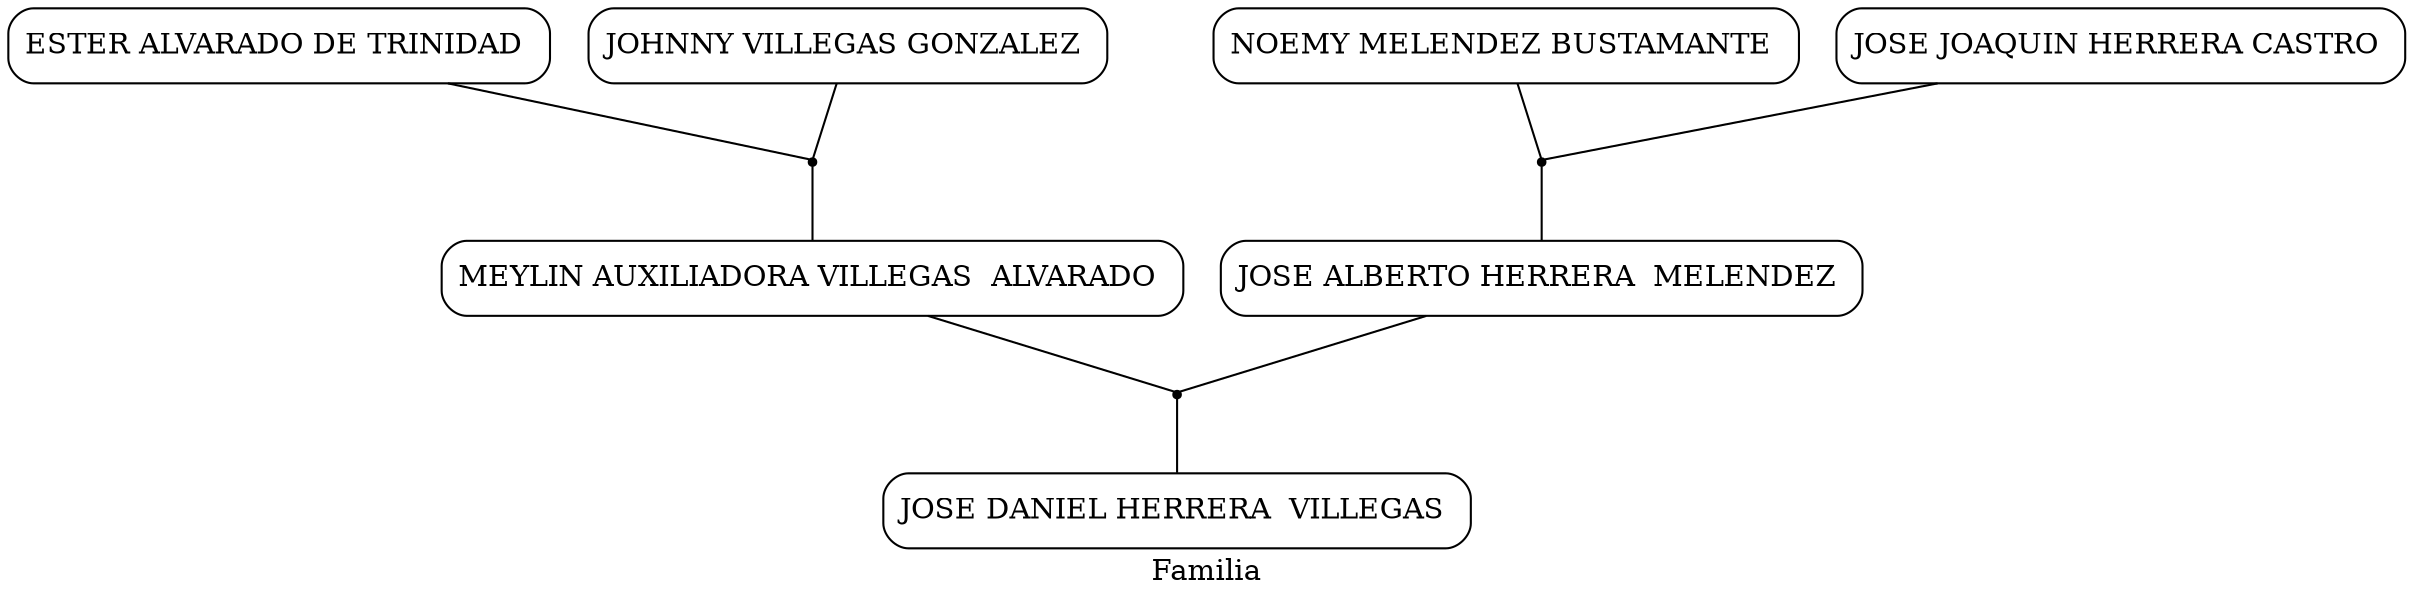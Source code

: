 strict digraph  {
	graph [diredgeconstraints=true,
		label=Familia,
		mode=ipsep,
		overlap=orthoxy,
		sep=0.5
	];
	node [shape=box,
		style=rounded
	];
	"JOSE DANIEL HERRERA  VILLEGAS MEYLIN AUXILIADORA VILLEGAS  ALVARADO JOSE ALBERTO HERRERA  MELENDEZ "	 [shape=point];
	"MEYLIN AUXILIADORA VILLEGAS  ALVARADO " -> "JOSE DANIEL HERRERA  VILLEGAS MEYLIN AUXILIADORA VILLEGAS  ALVARADO JOSE ALBERTO HERRERA  MELENDEZ "	 [arrowhead=none];
	"JOSE ALBERTO HERRERA  MELENDEZ " -> "JOSE DANIEL HERRERA  VILLEGAS MEYLIN AUXILIADORA VILLEGAS  ALVARADO JOSE ALBERTO HERRERA  MELENDEZ "	 [arrowhead=none];
	"JOSE DANIEL HERRERA  VILLEGAS MEYLIN AUXILIADORA VILLEGAS  ALVARADO JOSE ALBERTO HERRERA  MELENDEZ " -> "JOSE DANIEL HERRERA  VILLEGAS "	 [arrowhead=none];
	"MEYLIN AUXILIADORA VILLEGAS  ALVARADO ESTER ALVARADO DE TRINIDAD JOHNNY VILLEGAS GONZALEZ "	 [shape=point];
	"ESTER ALVARADO DE TRINIDAD " -> "MEYLIN AUXILIADORA VILLEGAS  ALVARADO ESTER ALVARADO DE TRINIDAD JOHNNY VILLEGAS GONZALEZ "	 [arrowhead=none];
	"JOHNNY VILLEGAS GONZALEZ " -> "MEYLIN AUXILIADORA VILLEGAS  ALVARADO ESTER ALVARADO DE TRINIDAD JOHNNY VILLEGAS GONZALEZ "	 [arrowhead=none];
	"MEYLIN AUXILIADORA VILLEGAS  ALVARADO ESTER ALVARADO DE TRINIDAD JOHNNY VILLEGAS GONZALEZ " -> "MEYLIN AUXILIADORA VILLEGAS  ALVARADO "	 [arrowhead=none];
	"JOSE ALBERTO HERRERA  MELENDEZ NOEMY MELENDEZ BUSTAMANTE JOSE JOAQUIN HERRERA CASTRO "	 [shape=point];
	"NOEMY MELENDEZ BUSTAMANTE " -> "JOSE ALBERTO HERRERA  MELENDEZ NOEMY MELENDEZ BUSTAMANTE JOSE JOAQUIN HERRERA CASTRO "	 [arrowhead=none];
	"JOSE JOAQUIN HERRERA CASTRO " -> "JOSE ALBERTO HERRERA  MELENDEZ NOEMY MELENDEZ BUSTAMANTE JOSE JOAQUIN HERRERA CASTRO "	 [arrowhead=none];
	"JOSE ALBERTO HERRERA  MELENDEZ NOEMY MELENDEZ BUSTAMANTE JOSE JOAQUIN HERRERA CASTRO " -> "JOSE ALBERTO HERRERA  MELENDEZ "	 [arrowhead=none];
}
